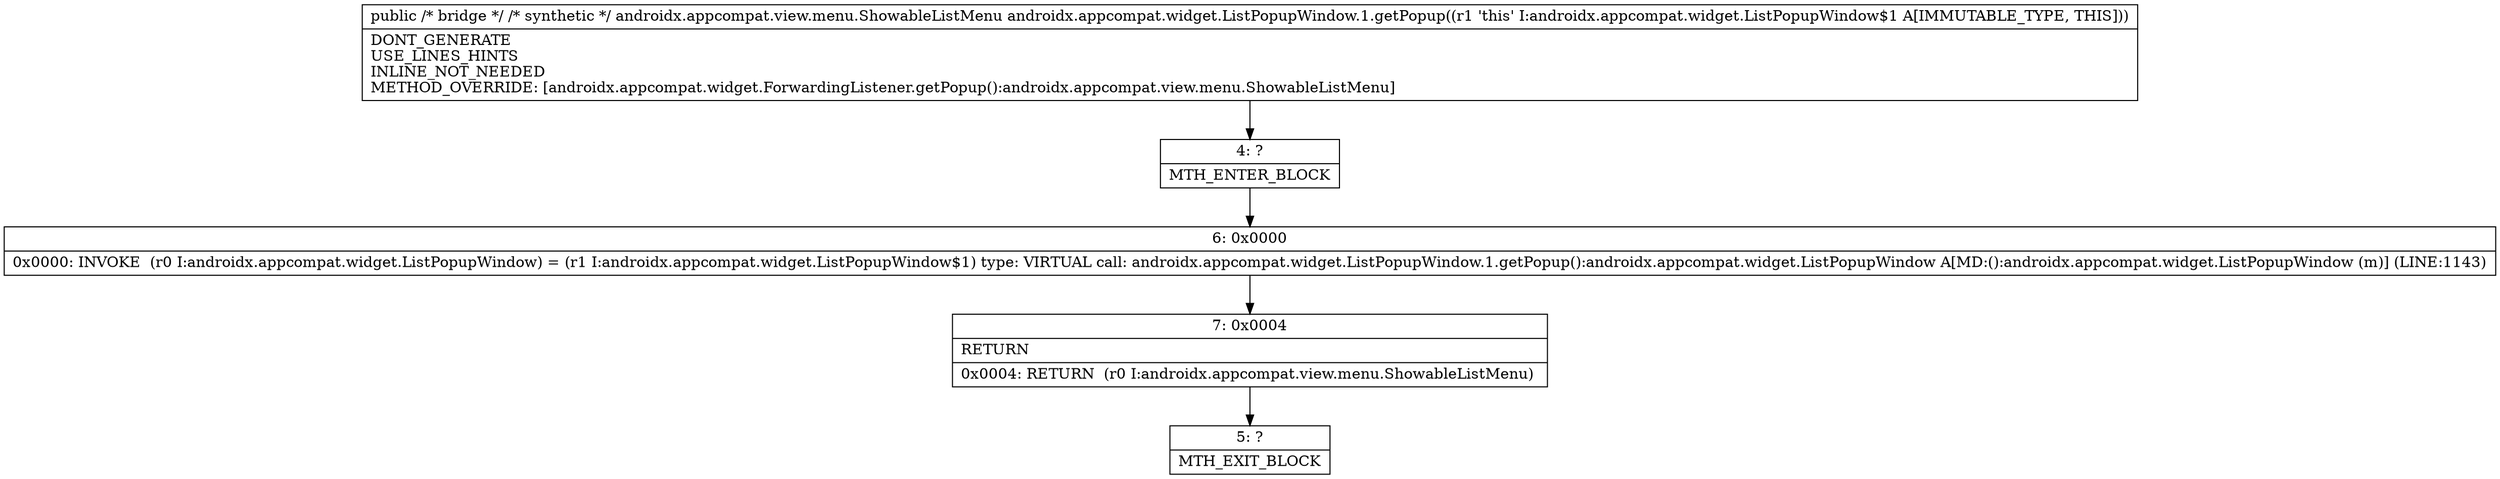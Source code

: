 digraph "CFG forandroidx.appcompat.widget.ListPopupWindow.1.getPopup()Landroidx\/appcompat\/view\/menu\/ShowableListMenu;" {
Node_4 [shape=record,label="{4\:\ ?|MTH_ENTER_BLOCK\l}"];
Node_6 [shape=record,label="{6\:\ 0x0000|0x0000: INVOKE  (r0 I:androidx.appcompat.widget.ListPopupWindow) = (r1 I:androidx.appcompat.widget.ListPopupWindow$1) type: VIRTUAL call: androidx.appcompat.widget.ListPopupWindow.1.getPopup():androidx.appcompat.widget.ListPopupWindow A[MD:():androidx.appcompat.widget.ListPopupWindow (m)] (LINE:1143)\l}"];
Node_7 [shape=record,label="{7\:\ 0x0004|RETURN\l|0x0004: RETURN  (r0 I:androidx.appcompat.view.menu.ShowableListMenu) \l}"];
Node_5 [shape=record,label="{5\:\ ?|MTH_EXIT_BLOCK\l}"];
MethodNode[shape=record,label="{public \/* bridge *\/ \/* synthetic *\/ androidx.appcompat.view.menu.ShowableListMenu androidx.appcompat.widget.ListPopupWindow.1.getPopup((r1 'this' I:androidx.appcompat.widget.ListPopupWindow$1 A[IMMUTABLE_TYPE, THIS]))  | DONT_GENERATE\lUSE_LINES_HINTS\lINLINE_NOT_NEEDED\lMETHOD_OVERRIDE: [androidx.appcompat.widget.ForwardingListener.getPopup():androidx.appcompat.view.menu.ShowableListMenu]\l}"];
MethodNode -> Node_4;Node_4 -> Node_6;
Node_6 -> Node_7;
Node_7 -> Node_5;
}

